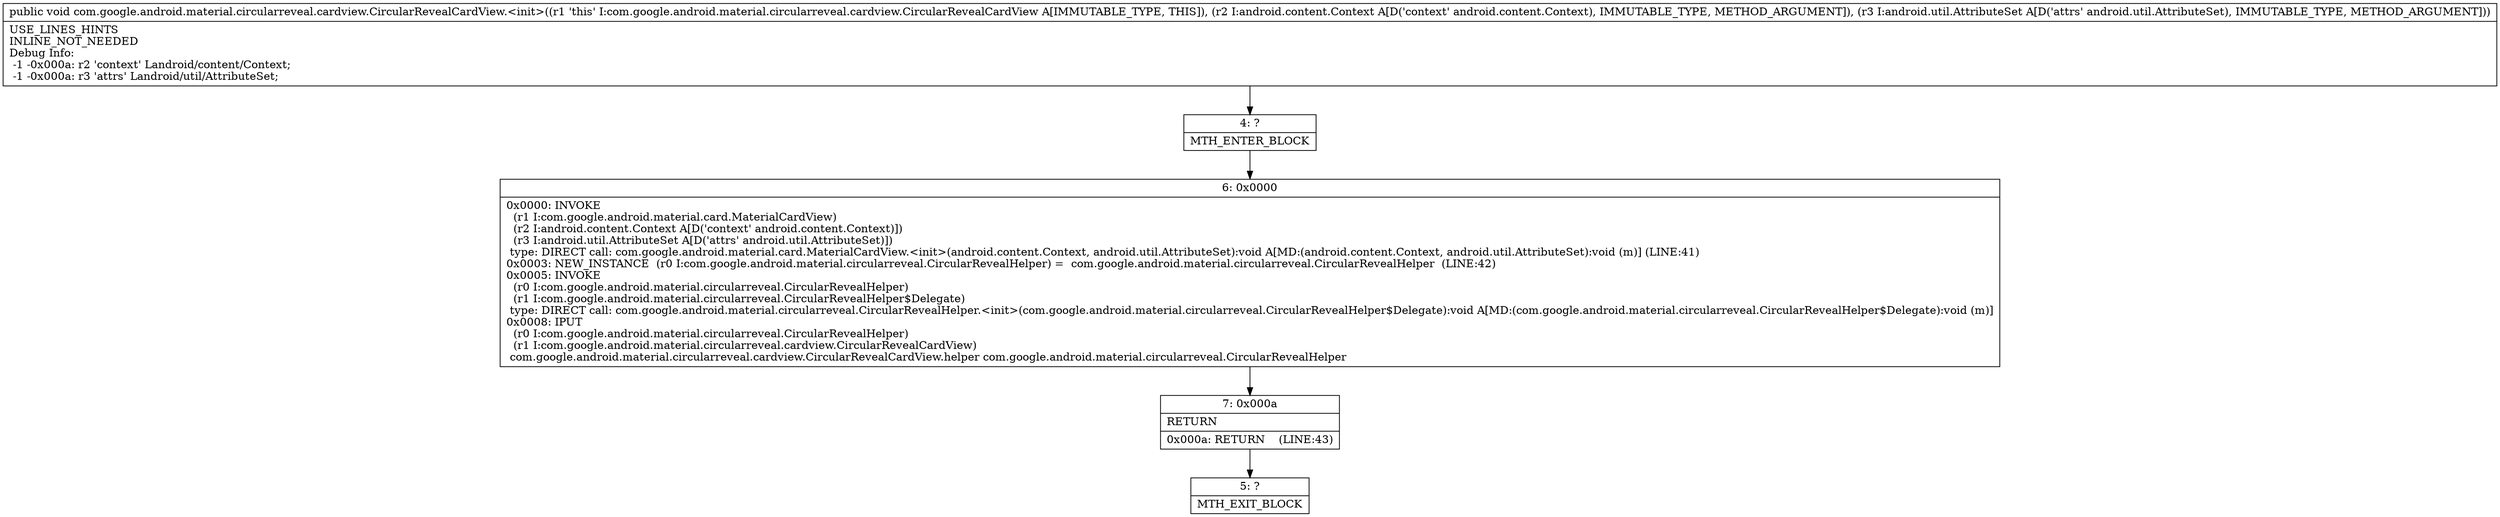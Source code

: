 digraph "CFG forcom.google.android.material.circularreveal.cardview.CircularRevealCardView.\<init\>(Landroid\/content\/Context;Landroid\/util\/AttributeSet;)V" {
Node_4 [shape=record,label="{4\:\ ?|MTH_ENTER_BLOCK\l}"];
Node_6 [shape=record,label="{6\:\ 0x0000|0x0000: INVOKE  \l  (r1 I:com.google.android.material.card.MaterialCardView)\l  (r2 I:android.content.Context A[D('context' android.content.Context)])\l  (r3 I:android.util.AttributeSet A[D('attrs' android.util.AttributeSet)])\l type: DIRECT call: com.google.android.material.card.MaterialCardView.\<init\>(android.content.Context, android.util.AttributeSet):void A[MD:(android.content.Context, android.util.AttributeSet):void (m)] (LINE:41)\l0x0003: NEW_INSTANCE  (r0 I:com.google.android.material.circularreveal.CircularRevealHelper) =  com.google.android.material.circularreveal.CircularRevealHelper  (LINE:42)\l0x0005: INVOKE  \l  (r0 I:com.google.android.material.circularreveal.CircularRevealHelper)\l  (r1 I:com.google.android.material.circularreveal.CircularRevealHelper$Delegate)\l type: DIRECT call: com.google.android.material.circularreveal.CircularRevealHelper.\<init\>(com.google.android.material.circularreveal.CircularRevealHelper$Delegate):void A[MD:(com.google.android.material.circularreveal.CircularRevealHelper$Delegate):void (m)]\l0x0008: IPUT  \l  (r0 I:com.google.android.material.circularreveal.CircularRevealHelper)\l  (r1 I:com.google.android.material.circularreveal.cardview.CircularRevealCardView)\l com.google.android.material.circularreveal.cardview.CircularRevealCardView.helper com.google.android.material.circularreveal.CircularRevealHelper \l}"];
Node_7 [shape=record,label="{7\:\ 0x000a|RETURN\l|0x000a: RETURN    (LINE:43)\l}"];
Node_5 [shape=record,label="{5\:\ ?|MTH_EXIT_BLOCK\l}"];
MethodNode[shape=record,label="{public void com.google.android.material.circularreveal.cardview.CircularRevealCardView.\<init\>((r1 'this' I:com.google.android.material.circularreveal.cardview.CircularRevealCardView A[IMMUTABLE_TYPE, THIS]), (r2 I:android.content.Context A[D('context' android.content.Context), IMMUTABLE_TYPE, METHOD_ARGUMENT]), (r3 I:android.util.AttributeSet A[D('attrs' android.util.AttributeSet), IMMUTABLE_TYPE, METHOD_ARGUMENT]))  | USE_LINES_HINTS\lINLINE_NOT_NEEDED\lDebug Info:\l  \-1 \-0x000a: r2 'context' Landroid\/content\/Context;\l  \-1 \-0x000a: r3 'attrs' Landroid\/util\/AttributeSet;\l}"];
MethodNode -> Node_4;Node_4 -> Node_6;
Node_6 -> Node_7;
Node_7 -> Node_5;
}

